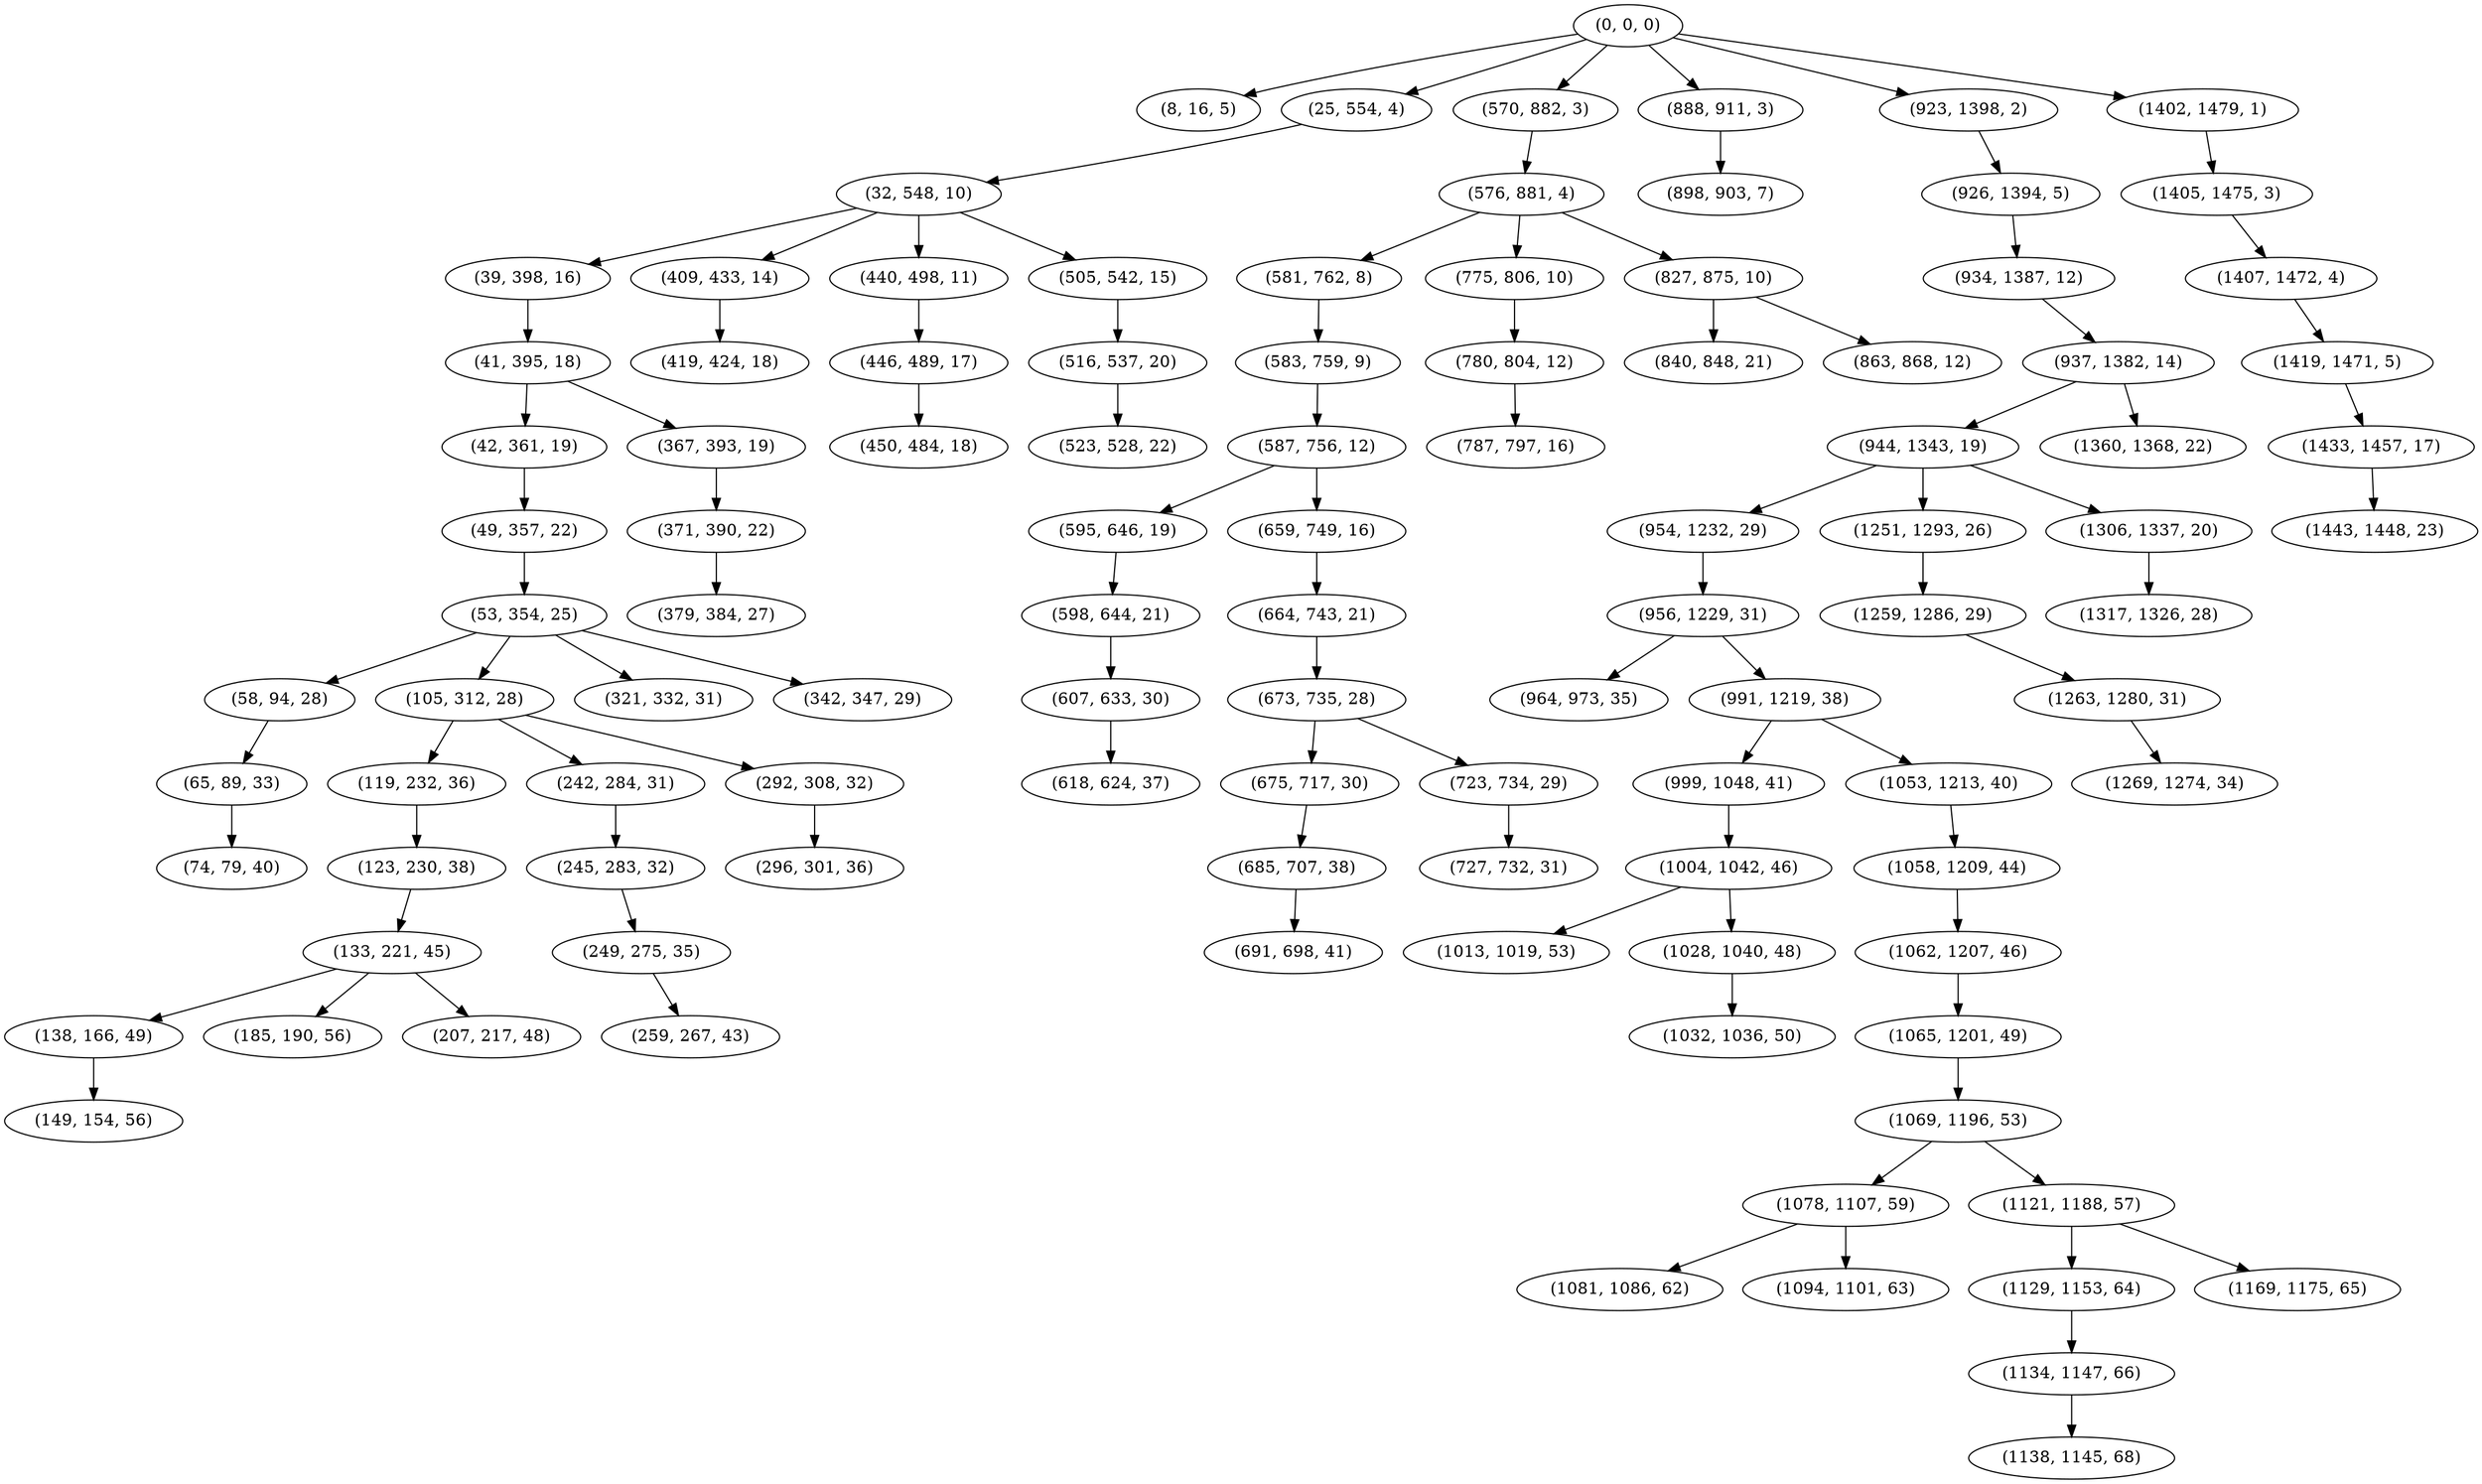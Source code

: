 digraph tree {
    "(0, 0, 0)";
    "(8, 16, 5)";
    "(25, 554, 4)";
    "(32, 548, 10)";
    "(39, 398, 16)";
    "(41, 395, 18)";
    "(42, 361, 19)";
    "(49, 357, 22)";
    "(53, 354, 25)";
    "(58, 94, 28)";
    "(65, 89, 33)";
    "(74, 79, 40)";
    "(105, 312, 28)";
    "(119, 232, 36)";
    "(123, 230, 38)";
    "(133, 221, 45)";
    "(138, 166, 49)";
    "(149, 154, 56)";
    "(185, 190, 56)";
    "(207, 217, 48)";
    "(242, 284, 31)";
    "(245, 283, 32)";
    "(249, 275, 35)";
    "(259, 267, 43)";
    "(292, 308, 32)";
    "(296, 301, 36)";
    "(321, 332, 31)";
    "(342, 347, 29)";
    "(367, 393, 19)";
    "(371, 390, 22)";
    "(379, 384, 27)";
    "(409, 433, 14)";
    "(419, 424, 18)";
    "(440, 498, 11)";
    "(446, 489, 17)";
    "(450, 484, 18)";
    "(505, 542, 15)";
    "(516, 537, 20)";
    "(523, 528, 22)";
    "(570, 882, 3)";
    "(576, 881, 4)";
    "(581, 762, 8)";
    "(583, 759, 9)";
    "(587, 756, 12)";
    "(595, 646, 19)";
    "(598, 644, 21)";
    "(607, 633, 30)";
    "(618, 624, 37)";
    "(659, 749, 16)";
    "(664, 743, 21)";
    "(673, 735, 28)";
    "(675, 717, 30)";
    "(685, 707, 38)";
    "(691, 698, 41)";
    "(723, 734, 29)";
    "(727, 732, 31)";
    "(775, 806, 10)";
    "(780, 804, 12)";
    "(787, 797, 16)";
    "(827, 875, 10)";
    "(840, 848, 21)";
    "(863, 868, 12)";
    "(888, 911, 3)";
    "(898, 903, 7)";
    "(923, 1398, 2)";
    "(926, 1394, 5)";
    "(934, 1387, 12)";
    "(937, 1382, 14)";
    "(944, 1343, 19)";
    "(954, 1232, 29)";
    "(956, 1229, 31)";
    "(964, 973, 35)";
    "(991, 1219, 38)";
    "(999, 1048, 41)";
    "(1004, 1042, 46)";
    "(1013, 1019, 53)";
    "(1028, 1040, 48)";
    "(1032, 1036, 50)";
    "(1053, 1213, 40)";
    "(1058, 1209, 44)";
    "(1062, 1207, 46)";
    "(1065, 1201, 49)";
    "(1069, 1196, 53)";
    "(1078, 1107, 59)";
    "(1081, 1086, 62)";
    "(1094, 1101, 63)";
    "(1121, 1188, 57)";
    "(1129, 1153, 64)";
    "(1134, 1147, 66)";
    "(1138, 1145, 68)";
    "(1169, 1175, 65)";
    "(1251, 1293, 26)";
    "(1259, 1286, 29)";
    "(1263, 1280, 31)";
    "(1269, 1274, 34)";
    "(1306, 1337, 20)";
    "(1317, 1326, 28)";
    "(1360, 1368, 22)";
    "(1402, 1479, 1)";
    "(1405, 1475, 3)";
    "(1407, 1472, 4)";
    "(1419, 1471, 5)";
    "(1433, 1457, 17)";
    "(1443, 1448, 23)";
    "(0, 0, 0)" -> "(8, 16, 5)";
    "(0, 0, 0)" -> "(25, 554, 4)";
    "(0, 0, 0)" -> "(570, 882, 3)";
    "(0, 0, 0)" -> "(888, 911, 3)";
    "(0, 0, 0)" -> "(923, 1398, 2)";
    "(0, 0, 0)" -> "(1402, 1479, 1)";
    "(25, 554, 4)" -> "(32, 548, 10)";
    "(32, 548, 10)" -> "(39, 398, 16)";
    "(32, 548, 10)" -> "(409, 433, 14)";
    "(32, 548, 10)" -> "(440, 498, 11)";
    "(32, 548, 10)" -> "(505, 542, 15)";
    "(39, 398, 16)" -> "(41, 395, 18)";
    "(41, 395, 18)" -> "(42, 361, 19)";
    "(41, 395, 18)" -> "(367, 393, 19)";
    "(42, 361, 19)" -> "(49, 357, 22)";
    "(49, 357, 22)" -> "(53, 354, 25)";
    "(53, 354, 25)" -> "(58, 94, 28)";
    "(53, 354, 25)" -> "(105, 312, 28)";
    "(53, 354, 25)" -> "(321, 332, 31)";
    "(53, 354, 25)" -> "(342, 347, 29)";
    "(58, 94, 28)" -> "(65, 89, 33)";
    "(65, 89, 33)" -> "(74, 79, 40)";
    "(105, 312, 28)" -> "(119, 232, 36)";
    "(105, 312, 28)" -> "(242, 284, 31)";
    "(105, 312, 28)" -> "(292, 308, 32)";
    "(119, 232, 36)" -> "(123, 230, 38)";
    "(123, 230, 38)" -> "(133, 221, 45)";
    "(133, 221, 45)" -> "(138, 166, 49)";
    "(133, 221, 45)" -> "(185, 190, 56)";
    "(133, 221, 45)" -> "(207, 217, 48)";
    "(138, 166, 49)" -> "(149, 154, 56)";
    "(242, 284, 31)" -> "(245, 283, 32)";
    "(245, 283, 32)" -> "(249, 275, 35)";
    "(249, 275, 35)" -> "(259, 267, 43)";
    "(292, 308, 32)" -> "(296, 301, 36)";
    "(367, 393, 19)" -> "(371, 390, 22)";
    "(371, 390, 22)" -> "(379, 384, 27)";
    "(409, 433, 14)" -> "(419, 424, 18)";
    "(440, 498, 11)" -> "(446, 489, 17)";
    "(446, 489, 17)" -> "(450, 484, 18)";
    "(505, 542, 15)" -> "(516, 537, 20)";
    "(516, 537, 20)" -> "(523, 528, 22)";
    "(570, 882, 3)" -> "(576, 881, 4)";
    "(576, 881, 4)" -> "(581, 762, 8)";
    "(576, 881, 4)" -> "(775, 806, 10)";
    "(576, 881, 4)" -> "(827, 875, 10)";
    "(581, 762, 8)" -> "(583, 759, 9)";
    "(583, 759, 9)" -> "(587, 756, 12)";
    "(587, 756, 12)" -> "(595, 646, 19)";
    "(587, 756, 12)" -> "(659, 749, 16)";
    "(595, 646, 19)" -> "(598, 644, 21)";
    "(598, 644, 21)" -> "(607, 633, 30)";
    "(607, 633, 30)" -> "(618, 624, 37)";
    "(659, 749, 16)" -> "(664, 743, 21)";
    "(664, 743, 21)" -> "(673, 735, 28)";
    "(673, 735, 28)" -> "(675, 717, 30)";
    "(673, 735, 28)" -> "(723, 734, 29)";
    "(675, 717, 30)" -> "(685, 707, 38)";
    "(685, 707, 38)" -> "(691, 698, 41)";
    "(723, 734, 29)" -> "(727, 732, 31)";
    "(775, 806, 10)" -> "(780, 804, 12)";
    "(780, 804, 12)" -> "(787, 797, 16)";
    "(827, 875, 10)" -> "(840, 848, 21)";
    "(827, 875, 10)" -> "(863, 868, 12)";
    "(888, 911, 3)" -> "(898, 903, 7)";
    "(923, 1398, 2)" -> "(926, 1394, 5)";
    "(926, 1394, 5)" -> "(934, 1387, 12)";
    "(934, 1387, 12)" -> "(937, 1382, 14)";
    "(937, 1382, 14)" -> "(944, 1343, 19)";
    "(937, 1382, 14)" -> "(1360, 1368, 22)";
    "(944, 1343, 19)" -> "(954, 1232, 29)";
    "(944, 1343, 19)" -> "(1251, 1293, 26)";
    "(944, 1343, 19)" -> "(1306, 1337, 20)";
    "(954, 1232, 29)" -> "(956, 1229, 31)";
    "(956, 1229, 31)" -> "(964, 973, 35)";
    "(956, 1229, 31)" -> "(991, 1219, 38)";
    "(991, 1219, 38)" -> "(999, 1048, 41)";
    "(991, 1219, 38)" -> "(1053, 1213, 40)";
    "(999, 1048, 41)" -> "(1004, 1042, 46)";
    "(1004, 1042, 46)" -> "(1013, 1019, 53)";
    "(1004, 1042, 46)" -> "(1028, 1040, 48)";
    "(1028, 1040, 48)" -> "(1032, 1036, 50)";
    "(1053, 1213, 40)" -> "(1058, 1209, 44)";
    "(1058, 1209, 44)" -> "(1062, 1207, 46)";
    "(1062, 1207, 46)" -> "(1065, 1201, 49)";
    "(1065, 1201, 49)" -> "(1069, 1196, 53)";
    "(1069, 1196, 53)" -> "(1078, 1107, 59)";
    "(1069, 1196, 53)" -> "(1121, 1188, 57)";
    "(1078, 1107, 59)" -> "(1081, 1086, 62)";
    "(1078, 1107, 59)" -> "(1094, 1101, 63)";
    "(1121, 1188, 57)" -> "(1129, 1153, 64)";
    "(1121, 1188, 57)" -> "(1169, 1175, 65)";
    "(1129, 1153, 64)" -> "(1134, 1147, 66)";
    "(1134, 1147, 66)" -> "(1138, 1145, 68)";
    "(1251, 1293, 26)" -> "(1259, 1286, 29)";
    "(1259, 1286, 29)" -> "(1263, 1280, 31)";
    "(1263, 1280, 31)" -> "(1269, 1274, 34)";
    "(1306, 1337, 20)" -> "(1317, 1326, 28)";
    "(1402, 1479, 1)" -> "(1405, 1475, 3)";
    "(1405, 1475, 3)" -> "(1407, 1472, 4)";
    "(1407, 1472, 4)" -> "(1419, 1471, 5)";
    "(1419, 1471, 5)" -> "(1433, 1457, 17)";
    "(1433, 1457, 17)" -> "(1443, 1448, 23)";
}
